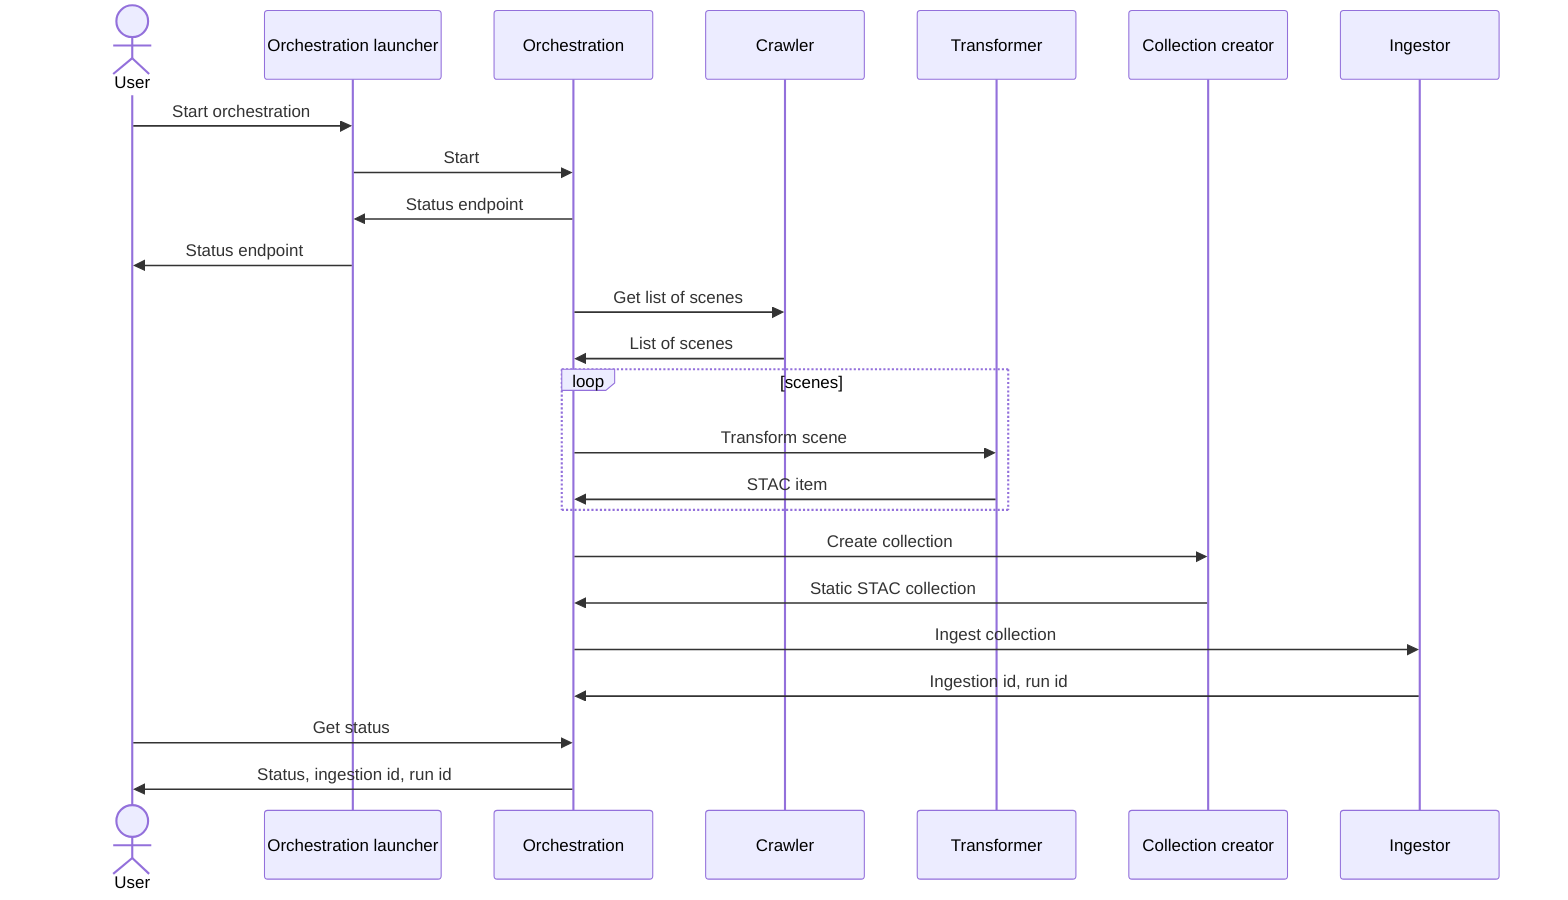 sequenceDiagram
    actor U as User
    participant OL as Orchestration launcher
    participant O as Orchestration
    participant C as Crawler
    participant T as Transformer
    participant CC as Collection creator
    participant I as Ingestor

    U ->> OL: Start orchestration
    OL ->> O: Start
    O ->> OL: Status endpoint
    OL ->> U: Status endpoint
    O ->> C: Get list of scenes
    C ->> O: List of scenes
    loop scenes
        O ->> T: Transform scene
        T ->> O: STAC item
    end
    O ->> CC: Create collection
    CC ->> O: Static STAC collection
    O ->> I: Ingest collection
    I ->> O: Ingestion id, run id
    U ->> O: Get status
    O ->> U: Status, ingestion id, run id